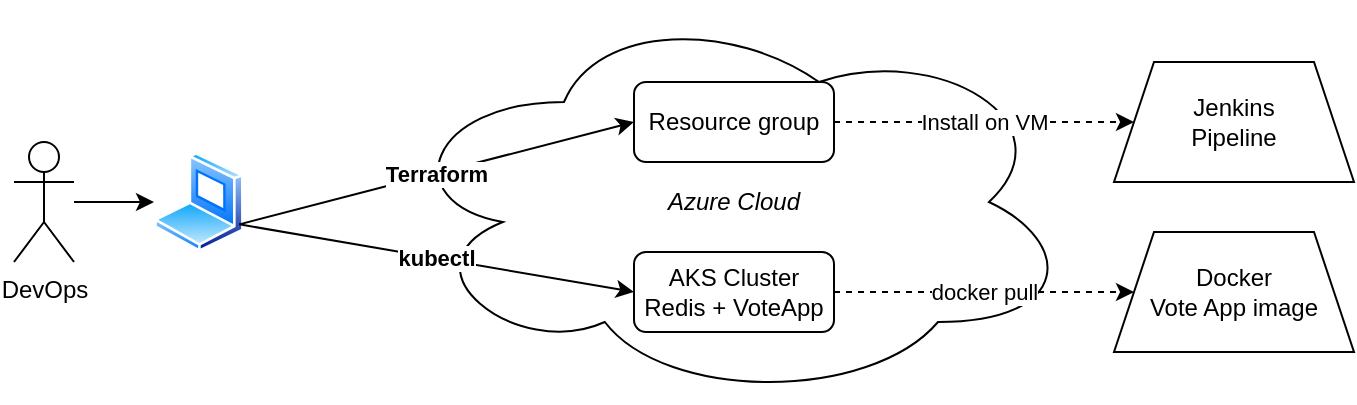 <mxfile version="20.4.1" type="github">
  <diagram id="UT46QJ1jsyzQ9C0hisqK" name="Page-1">
    <mxGraphModel dx="782" dy="351" grid="1" gridSize="10" guides="1" tooltips="1" connect="1" arrows="1" fold="1" page="1" pageScale="1" pageWidth="827" pageHeight="1169" math="0" shadow="0">
      <root>
        <mxCell id="0" />
        <mxCell id="1" parent="0" />
        <mxCell id="0nAgzPy5qaXit49zQv_4-5" value="" style="edgeStyle=orthogonalEdgeStyle;rounded=0;orthogonalLoop=1;jettySize=auto;html=1;" edge="1" parent="1" source="0nAgzPy5qaXit49zQv_4-1" target="0nAgzPy5qaXit49zQv_4-3">
          <mxGeometry relative="1" as="geometry" />
        </mxCell>
        <mxCell id="0nAgzPy5qaXit49zQv_4-1" value="DevOps" style="shape=umlActor;verticalLabelPosition=bottom;verticalAlign=top;html=1;outlineConnect=0;" vertex="1" parent="1">
          <mxGeometry x="20" y="170" width="30" height="60" as="geometry" />
        </mxCell>
        <mxCell id="0nAgzPy5qaXit49zQv_4-3" value="" style="aspect=fixed;perimeter=ellipsePerimeter;html=1;align=center;shadow=0;dashed=0;spacingTop=3;image;image=img/lib/active_directory/laptop_client.svg;" vertex="1" parent="1">
          <mxGeometry x="90" y="175" width="45" height="50" as="geometry" />
        </mxCell>
        <mxCell id="0nAgzPy5qaXit49zQv_4-8" value="" style="ellipse;shape=cloud;whiteSpace=wrap;html=1;" vertex="1" parent="1">
          <mxGeometry x="210" y="100" width="340" height="200" as="geometry" />
        </mxCell>
        <mxCell id="0nAgzPy5qaXit49zQv_4-9" value="Resource group" style="rounded=1;whiteSpace=wrap;html=1;" vertex="1" parent="1">
          <mxGeometry x="330" y="140" width="100" height="40" as="geometry" />
        </mxCell>
        <mxCell id="0nAgzPy5qaXit49zQv_4-10" value="&lt;div&gt;AKS Cluster&lt;/div&gt;&lt;div&gt;Redis + VoteApp&lt;br&gt;&lt;/div&gt;" style="rounded=1;whiteSpace=wrap;html=1;" vertex="1" parent="1">
          <mxGeometry x="330" y="225" width="100" height="40" as="geometry" />
        </mxCell>
        <mxCell id="0nAgzPy5qaXit49zQv_4-13" value="&lt;div&gt;Docker&lt;/div&gt;&lt;div&gt;Vote App image&lt;br&gt;&lt;/div&gt;" style="shape=trapezoid;perimeter=trapezoidPerimeter;whiteSpace=wrap;html=1;fixedSize=1;" vertex="1" parent="1">
          <mxGeometry x="570" y="215" width="120" height="60" as="geometry" />
        </mxCell>
        <mxCell id="0nAgzPy5qaXit49zQv_4-15" value="Terraform" style="endArrow=classic;html=1;rounded=0;exitX=1;exitY=0.75;exitDx=0;exitDy=0;entryX=0;entryY=0.5;entryDx=0;entryDy=0;fontStyle=1" edge="1" parent="1" source="0nAgzPy5qaXit49zQv_4-3" target="0nAgzPy5qaXit49zQv_4-9">
          <mxGeometry width="50" height="50" relative="1" as="geometry">
            <mxPoint x="370" y="210" as="sourcePoint" />
            <mxPoint x="420" y="160" as="targetPoint" />
          </mxGeometry>
        </mxCell>
        <mxCell id="0nAgzPy5qaXit49zQv_4-17" value="kubectl" style="endArrow=classic;html=1;rounded=0;exitX=1;exitY=0.75;exitDx=0;exitDy=0;entryX=0;entryY=0.5;entryDx=0;entryDy=0;fontStyle=1" edge="1" parent="1" source="0nAgzPy5qaXit49zQv_4-3" target="0nAgzPy5qaXit49zQv_4-10">
          <mxGeometry width="50" height="50" relative="1" as="geometry">
            <mxPoint x="370" y="210" as="sourcePoint" />
            <mxPoint x="420" y="160" as="targetPoint" />
          </mxGeometry>
        </mxCell>
        <mxCell id="0nAgzPy5qaXit49zQv_4-18" value="Azure Cloud" style="text;html=1;strokeColor=none;fillColor=none;align=center;verticalAlign=middle;whiteSpace=wrap;rounded=0;fontStyle=2" vertex="1" parent="1">
          <mxGeometry x="335" y="185" width="90" height="30" as="geometry" />
        </mxCell>
        <mxCell id="0nAgzPy5qaXit49zQv_4-19" value="docker pull" style="endArrow=classic;html=1;rounded=0;exitX=1;exitY=0.5;exitDx=0;exitDy=0;dashed=1;entryX=0;entryY=0.5;entryDx=0;entryDy=0;" edge="1" parent="1" source="0nAgzPy5qaXit49zQv_4-10" target="0nAgzPy5qaXit49zQv_4-13">
          <mxGeometry width="50" height="50" relative="1" as="geometry">
            <mxPoint x="370" y="210" as="sourcePoint" />
            <mxPoint x="420" y="160" as="targetPoint" />
          </mxGeometry>
        </mxCell>
        <mxCell id="0nAgzPy5qaXit49zQv_4-20" value="&lt;div&gt;Jenkins&lt;/div&gt;&lt;div&gt;Pipeline&lt;br&gt;&lt;/div&gt;" style="shape=trapezoid;perimeter=trapezoidPerimeter;whiteSpace=wrap;html=1;fixedSize=1;" vertex="1" parent="1">
          <mxGeometry x="570" y="130" width="120" height="60" as="geometry" />
        </mxCell>
        <mxCell id="0nAgzPy5qaXit49zQv_4-21" value="Install on VM" style="endArrow=classic;html=1;rounded=0;dashed=1;exitX=1;exitY=0.5;exitDx=0;exitDy=0;entryX=0;entryY=0.5;entryDx=0;entryDy=0;" edge="1" parent="1" source="0nAgzPy5qaXit49zQv_4-9" target="0nAgzPy5qaXit49zQv_4-20">
          <mxGeometry width="50" height="50" relative="1" as="geometry">
            <mxPoint x="370" y="210" as="sourcePoint" />
            <mxPoint x="420" y="160" as="targetPoint" />
          </mxGeometry>
        </mxCell>
      </root>
    </mxGraphModel>
  </diagram>
</mxfile>
